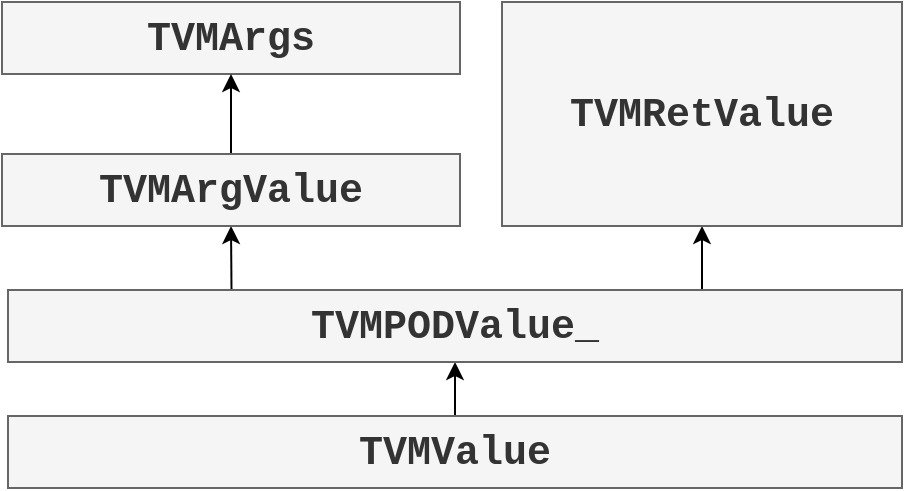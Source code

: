 <mxfile version="15.8.7" type="device"><diagram id="qxkmISqhvozmntxMzrEL" name="Page-1"><mxGraphModel dx="1018" dy="678" grid="0" gridSize="10" guides="1" tooltips="1" connect="1" arrows="1" fold="1" page="0" pageScale="1" pageWidth="827" pageHeight="1169" math="0" shadow="0"><root><mxCell id="0"/><mxCell id="1" parent="0"/><mxCell id="rg-1R0oTRj1IWKhwIQ_n-7" style="edgeStyle=orthogonalEdgeStyle;rounded=0;orthogonalLoop=1;jettySize=auto;html=1;entryX=0.5;entryY=1;entryDx=0;entryDy=0;fontFamily=Courier New;fontSize=20;fontStyle=1" edge="1" parent="1" source="rg-1R0oTRj1IWKhwIQ_n-1" target="rg-1R0oTRj1IWKhwIQ_n-4"><mxGeometry relative="1" as="geometry"/></mxCell><mxCell id="rg-1R0oTRj1IWKhwIQ_n-1" value="TVMValue" style="rounded=0;whiteSpace=wrap;html=1;fontFamily=Courier New;fontSize=20;fontStyle=1;fillColor=#f5f5f5;fontColor=#333333;strokeColor=#666666;" vertex="1" parent="1"><mxGeometry x="92" y="400" width="447" height="36" as="geometry"/></mxCell><mxCell id="rg-1R0oTRj1IWKhwIQ_n-2" value="TVMArgs" style="rounded=0;whiteSpace=wrap;html=1;fontFamily=Courier New;fontSize=20;fontStyle=1;fillColor=#f5f5f5;fontColor=#333333;strokeColor=#666666;" vertex="1" parent="1"><mxGeometry x="89" y="193" width="229" height="36" as="geometry"/></mxCell><mxCell id="rg-1R0oTRj1IWKhwIQ_n-8" style="edgeStyle=orthogonalEdgeStyle;rounded=0;orthogonalLoop=1;jettySize=auto;html=1;entryX=0.5;entryY=1;entryDx=0;entryDy=0;fontFamily=Courier New;fontSize=20;exitX=0.25;exitY=0;exitDx=0;exitDy=0;fontStyle=1" edge="1" parent="1" source="rg-1R0oTRj1IWKhwIQ_n-4" target="rg-1R0oTRj1IWKhwIQ_n-5"><mxGeometry relative="1" as="geometry"/></mxCell><mxCell id="rg-1R0oTRj1IWKhwIQ_n-10" style="edgeStyle=orthogonalEdgeStyle;rounded=0;orthogonalLoop=1;jettySize=auto;html=1;fontFamily=Courier New;fontSize=20;exitX=0.75;exitY=0;exitDx=0;exitDy=0;fontStyle=1" edge="1" parent="1" source="rg-1R0oTRj1IWKhwIQ_n-4" target="rg-1R0oTRj1IWKhwIQ_n-6"><mxGeometry relative="1" as="geometry"><Array as="points"><mxPoint x="439" y="337"/></Array></mxGeometry></mxCell><mxCell id="rg-1R0oTRj1IWKhwIQ_n-4" value="TVMPODValue_" style="rounded=0;whiteSpace=wrap;html=1;fontFamily=Courier New;fontSize=20;fontStyle=1;fillColor=#f5f5f5;fontColor=#333333;strokeColor=#666666;" vertex="1" parent="1"><mxGeometry x="92" y="337" width="447" height="36" as="geometry"/></mxCell><mxCell id="rg-1R0oTRj1IWKhwIQ_n-9" style="edgeStyle=orthogonalEdgeStyle;rounded=0;orthogonalLoop=1;jettySize=auto;html=1;entryX=0.5;entryY=1;entryDx=0;entryDy=0;fontFamily=Courier New;fontSize=20;fontStyle=1" edge="1" parent="1" source="rg-1R0oTRj1IWKhwIQ_n-5" target="rg-1R0oTRj1IWKhwIQ_n-2"><mxGeometry relative="1" as="geometry"/></mxCell><mxCell id="rg-1R0oTRj1IWKhwIQ_n-5" value="TVMArgValue" style="rounded=0;whiteSpace=wrap;html=1;fontFamily=Courier New;fontSize=20;fontStyle=1;fillColor=#f5f5f5;fontColor=#333333;strokeColor=#666666;" vertex="1" parent="1"><mxGeometry x="89" y="269" width="229" height="36" as="geometry"/></mxCell><mxCell id="rg-1R0oTRj1IWKhwIQ_n-6" value="TVMRetValue" style="rounded=0;whiteSpace=wrap;html=1;fontFamily=Courier New;fontSize=20;fontStyle=1;fillColor=#f5f5f5;fontColor=#333333;strokeColor=#666666;" vertex="1" parent="1"><mxGeometry x="339" y="193" width="200" height="112" as="geometry"/></mxCell></root></mxGraphModel></diagram></mxfile>